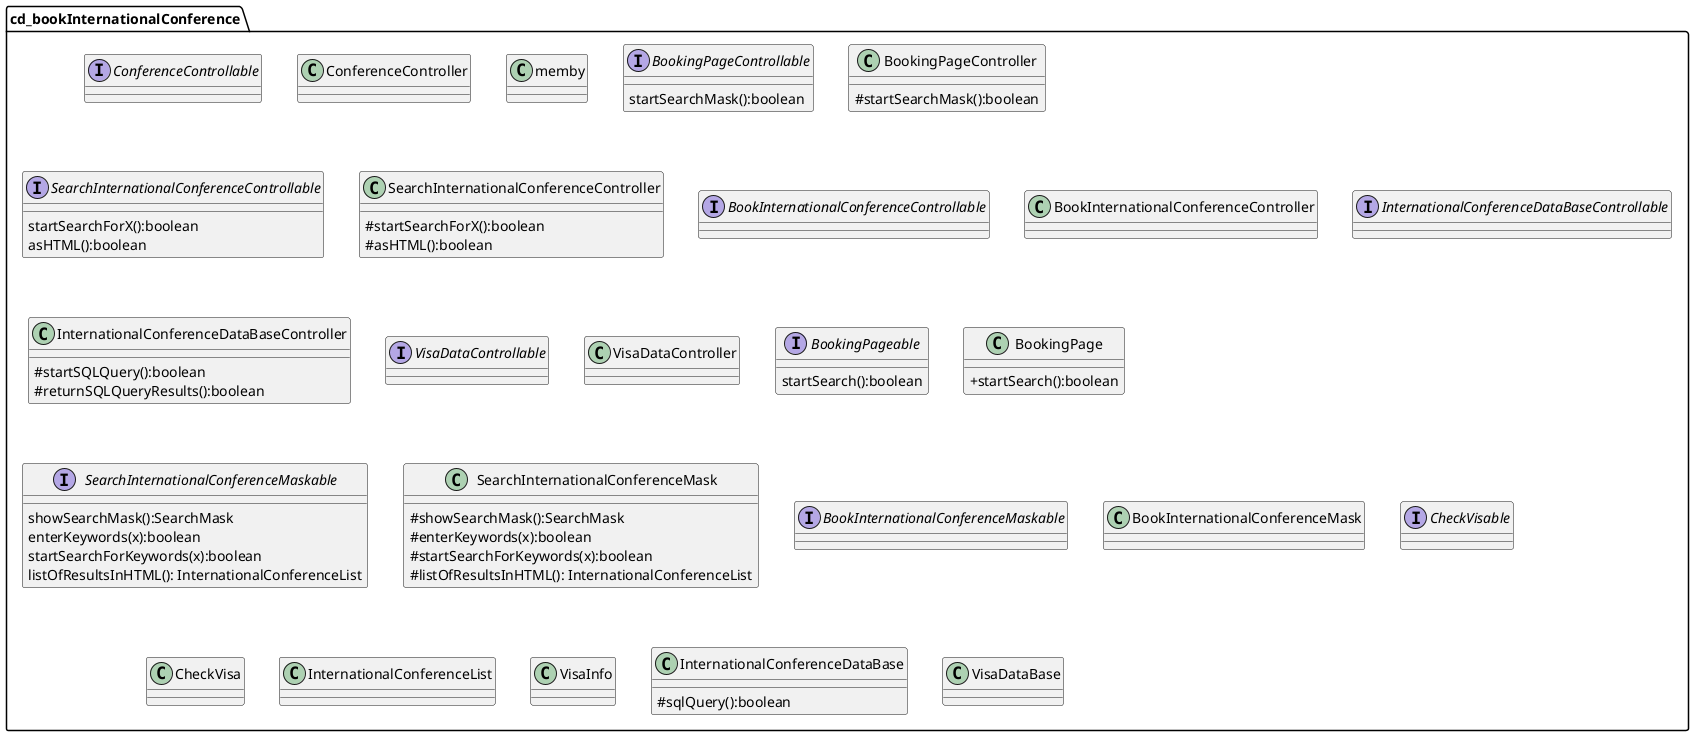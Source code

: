 @startuml
skinparam classAttributeIconSize 0

package cd_bookInternationalConference {

    interface ConferenceControllable {

    }

    class ConferenceController {

    }


    class memby {

    }


    interface BookingPageControllable {
        startSearchMask():boolean
    }

    class BookingPageController{
        #startSearchMask():boolean
    }


    interface SearchInternationalConferenceControllable {
        startSearchForX():boolean
        asHTML():boolean
    }

    class SearchInternationalConferenceController {
        #startSearchForX():boolean
        #asHTML():boolean
    }


    interface BookInternationalConferenceControllable {

    }

    class BookInternationalConferenceController {

    }


    interface InternationalConferenceDataBaseControllable {

    }

    class InternationalConferenceDataBaseController {
        #startSQLQuery():boolean
        #returnSQLQueryResults():boolean
    }


    interface VisaDataControllable {

    }

    class VisaDataController {

    }


    interface BookingPageable {
    startSearch():boolean

    }


    class BookingPage {
    +startSearch():boolean
    }


    interface SearchInternationalConferenceMaskable {
        showSearchMask():SearchMask
        enterKeywords(x):boolean
        startSearchForKeywords(x):boolean
        listOfResultsInHTML(): InternationalConferenceList
    }


    class SearchInternationalConferenceMask {
        #showSearchMask():SearchMask
        #enterKeywords(x):boolean
        #startSearchForKeywords(x):boolean
        #listOfResultsInHTML(): InternationalConferenceList
    }


    interface BookInternationalConferenceMaskable {

    }


    class BookInternationalConferenceMask {

    }


    interface CheckVisable {

    }


    class CheckVisa {

    }


    class InternationalConferenceList {

    }


    class VisaInfo {

    }


    class InternationalConferenceDataBase {
        #sqlQuery():boolean
    }


    class VisaDataBase {

    }






}
@enduml